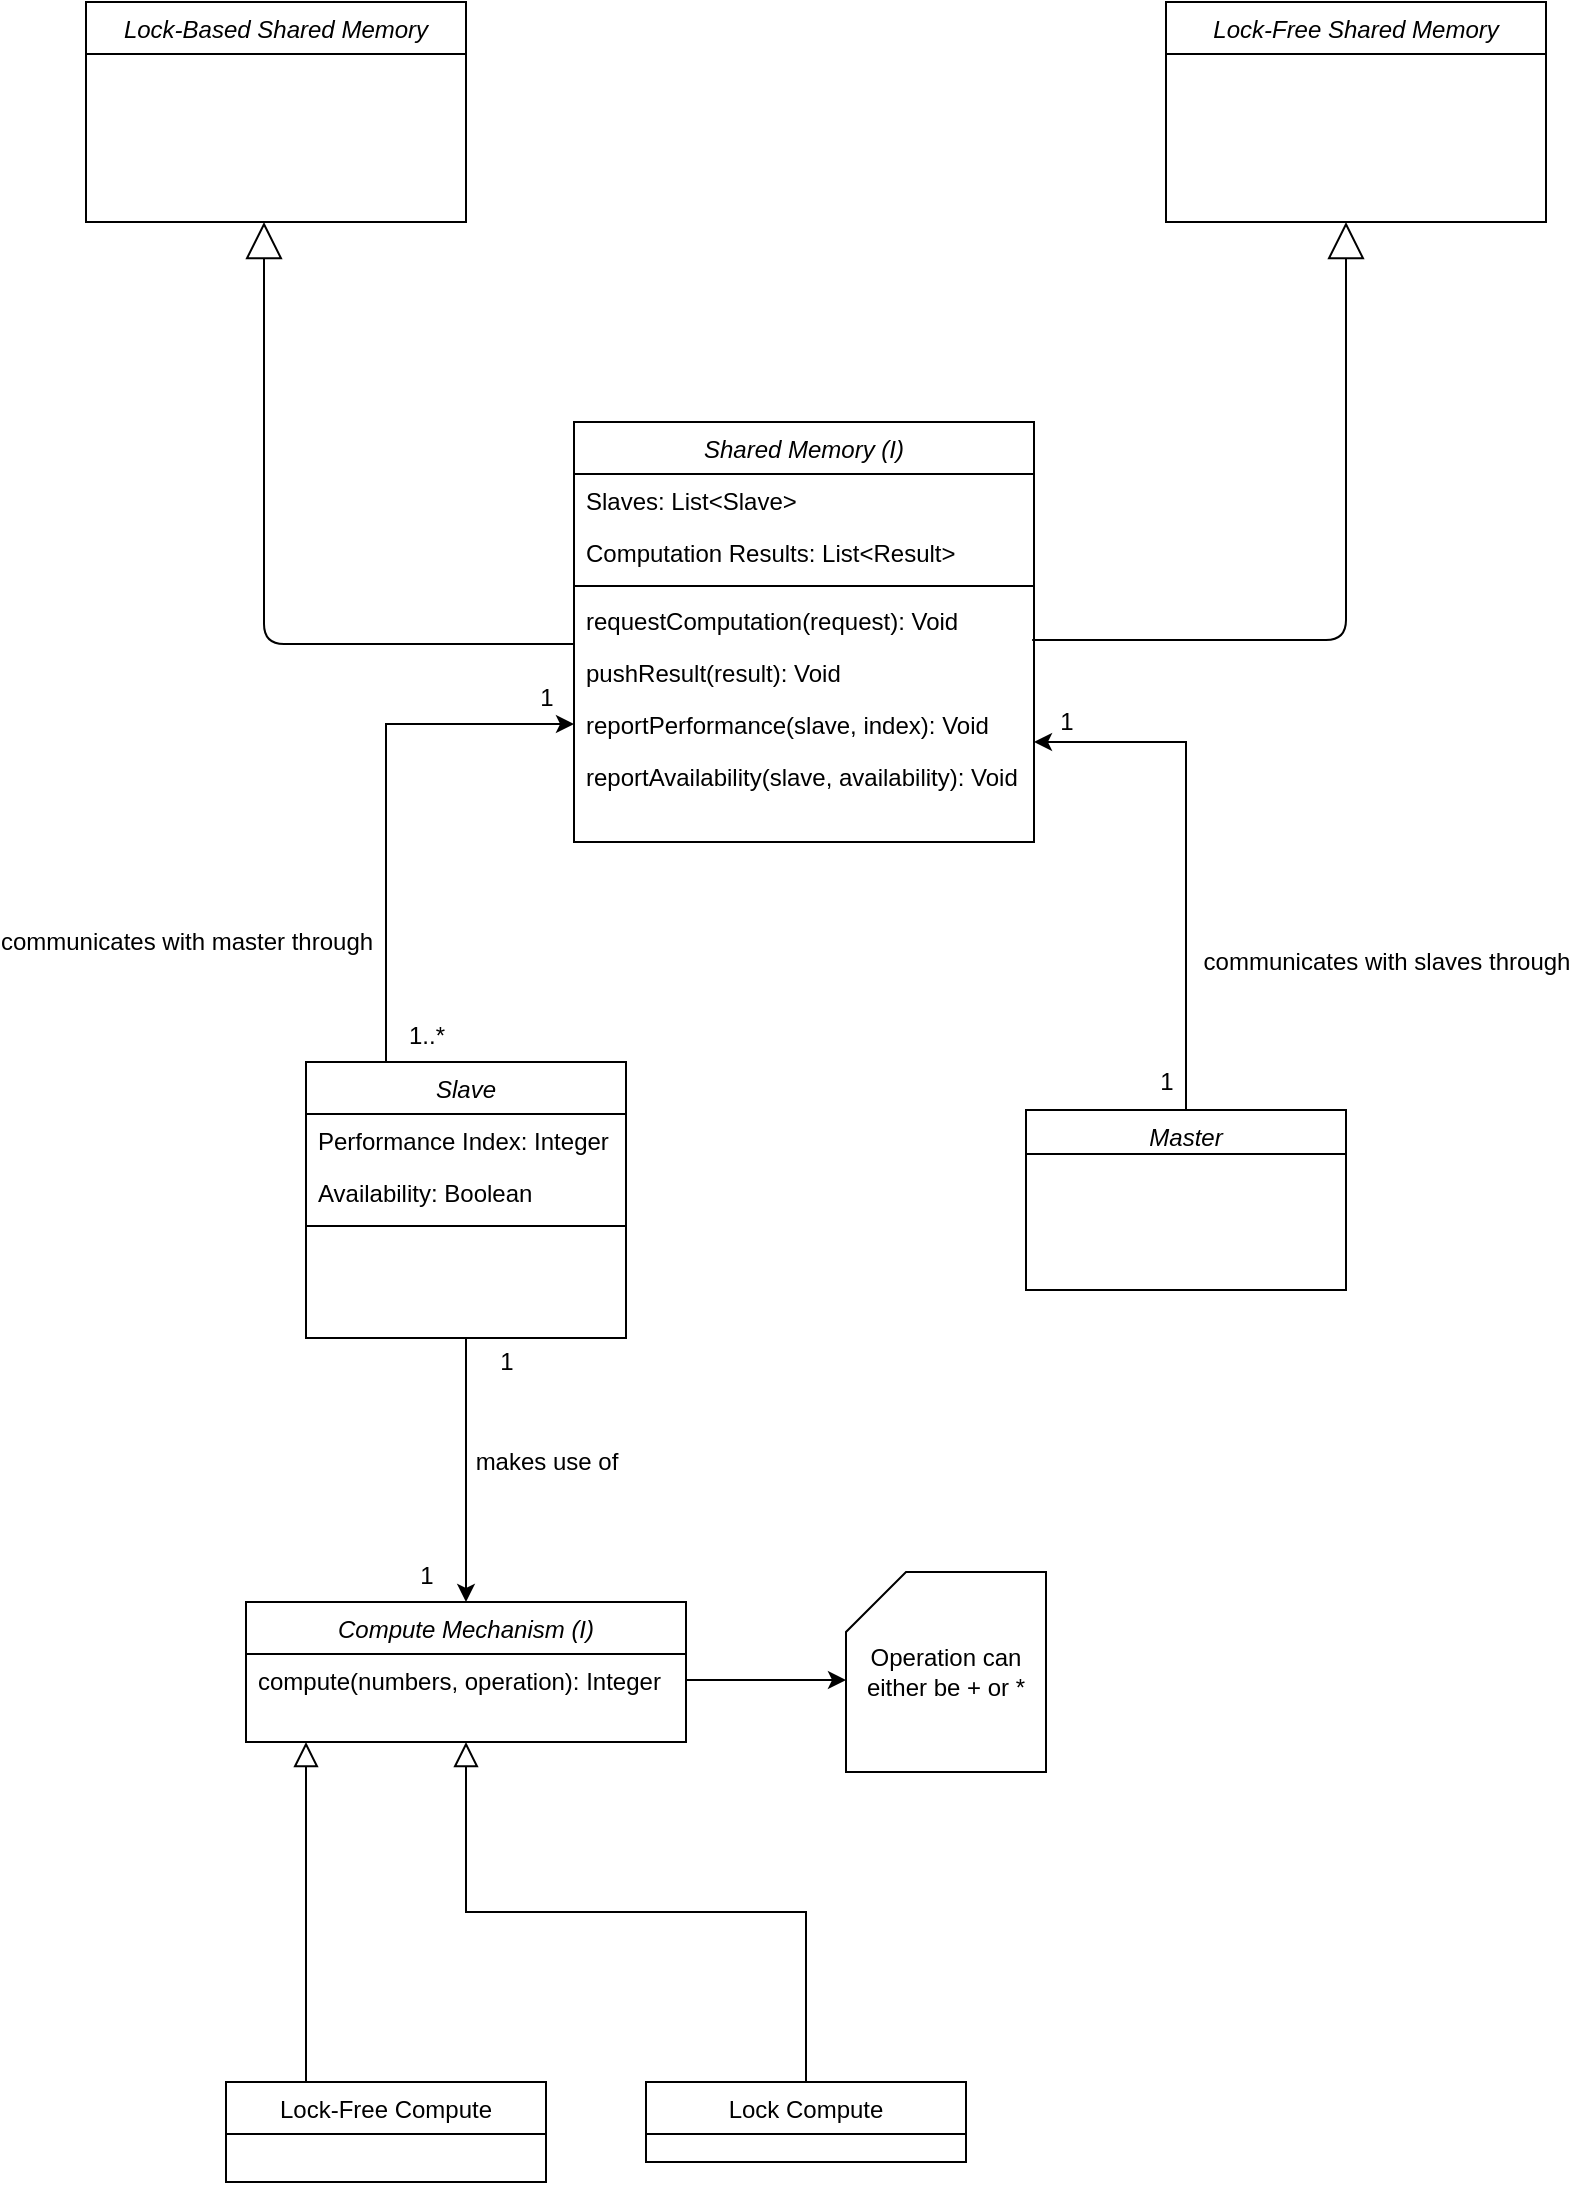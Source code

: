 <mxfile version="12.9.7" type="device"><diagram id="C5RBs43oDa-KdzZeNtuy" name="Page-1"><mxGraphModel dx="1636" dy="2111" grid="1" gridSize="10" guides="1" tooltips="1" connect="1" arrows="0" fold="1" page="1" pageScale="1" pageWidth="827" pageHeight="1169" math="0" shadow="0"><root><mxCell id="WIyWlLk6GJQsqaUBKTNV-0"/><mxCell id="WIyWlLk6GJQsqaUBKTNV-1" parent="WIyWlLk6GJQsqaUBKTNV-0"/><mxCell id="zkfFHV4jXpPFQw0GAbJ--0" value="Compute Mechanism (I)" style="swimlane;fontStyle=2;align=center;verticalAlign=top;childLayout=stackLayout;horizontal=1;startSize=26;horizontalStack=0;resizeParent=1;resizeLast=0;collapsible=1;marginBottom=0;rounded=0;shadow=0;strokeWidth=1;" parent="WIyWlLk6GJQsqaUBKTNV-1" vertex="1"><mxGeometry x="130" y="120" width="220" height="70" as="geometry"><mxRectangle x="230" y="140" width="160" height="26" as="alternateBounds"/></mxGeometry></mxCell><mxCell id="zkfFHV4jXpPFQw0GAbJ--5" value="compute(numbers, operation): Integer" style="text;align=left;verticalAlign=top;spacingLeft=4;spacingRight=4;overflow=hidden;rotatable=0;points=[[0,0.5],[1,0.5]];portConstraint=eastwest;" parent="zkfFHV4jXpPFQw0GAbJ--0" vertex="1"><mxGeometry y="26" width="220" height="26" as="geometry"/></mxCell><mxCell id="zkfFHV4jXpPFQw0GAbJ--6" value="Lock-Free Compute" style="swimlane;fontStyle=0;align=center;verticalAlign=top;childLayout=stackLayout;horizontal=1;startSize=26;horizontalStack=0;resizeParent=1;resizeLast=0;collapsible=1;marginBottom=0;rounded=0;shadow=0;strokeWidth=1;" parent="WIyWlLk6GJQsqaUBKTNV-1" vertex="1"><mxGeometry x="120" y="360" width="160" height="50" as="geometry"><mxRectangle x="130" y="380" width="160" height="26" as="alternateBounds"/></mxGeometry></mxCell><mxCell id="zkfFHV4jXpPFQw0GAbJ--12" value="" style="endArrow=block;endSize=10;endFill=0;shadow=0;strokeWidth=1;rounded=0;edgeStyle=elbowEdgeStyle;elbow=vertical;" parent="WIyWlLk6GJQsqaUBKTNV-1" source="zkfFHV4jXpPFQw0GAbJ--6" target="zkfFHV4jXpPFQw0GAbJ--0" edge="1"><mxGeometry width="160" relative="1" as="geometry"><mxPoint x="200" y="203" as="sourcePoint"/><mxPoint x="200" y="203" as="targetPoint"/><Array as="points"><mxPoint x="160" y="275"/></Array></mxGeometry></mxCell><mxCell id="zkfFHV4jXpPFQw0GAbJ--13" value="Lock Compute" style="swimlane;fontStyle=0;align=center;verticalAlign=top;childLayout=stackLayout;horizontal=1;startSize=26;horizontalStack=0;resizeParent=1;resizeLast=0;collapsible=1;marginBottom=0;rounded=0;shadow=0;strokeWidth=1;" parent="WIyWlLk6GJQsqaUBKTNV-1" vertex="1"><mxGeometry x="330" y="360" width="160" height="40" as="geometry"><mxRectangle x="340" y="380" width="170" height="26" as="alternateBounds"/></mxGeometry></mxCell><mxCell id="zkfFHV4jXpPFQw0GAbJ--16" value="" style="endArrow=block;endSize=10;endFill=0;shadow=0;strokeWidth=1;rounded=0;edgeStyle=elbowEdgeStyle;elbow=vertical;" parent="WIyWlLk6GJQsqaUBKTNV-1" source="zkfFHV4jXpPFQw0GAbJ--13" target="zkfFHV4jXpPFQw0GAbJ--0" edge="1"><mxGeometry width="160" relative="1" as="geometry"><mxPoint x="210" y="373" as="sourcePoint"/><mxPoint x="310" y="271" as="targetPoint"/></mxGeometry></mxCell><mxCell id="xIE_45G_muQtHoD5IcoT-12" style="edgeStyle=orthogonalEdgeStyle;rounded=0;orthogonalLoop=1;jettySize=auto;html=1;" parent="WIyWlLk6GJQsqaUBKTNV-1" source="xIE_45G_muQtHoD5IcoT-0" target="zkfFHV4jXpPFQw0GAbJ--0" edge="1"><mxGeometry relative="1" as="geometry"/></mxCell><mxCell id="xIE_45G_muQtHoD5IcoT-13" value="makes use of" style="text;html=1;align=center;verticalAlign=middle;resizable=0;points=[];" parent="xIE_45G_muQtHoD5IcoT-12" vertex="1" connectable="0"><mxGeometry x="-0.273" y="4" relative="1" as="geometry"><mxPoint x="36" y="14" as="offset"/></mxGeometry></mxCell><mxCell id="xIE_45G_muQtHoD5IcoT-14" value="1" style="text;html=1;align=center;verticalAlign=middle;resizable=0;points=[];" parent="xIE_45G_muQtHoD5IcoT-12" vertex="1" connectable="0"><mxGeometry x="-0.773" y="2" relative="1" as="geometry"><mxPoint x="18" y="-3" as="offset"/></mxGeometry></mxCell><mxCell id="xIE_45G_muQtHoD5IcoT-16" value="1" style="text;html=1;align=center;verticalAlign=middle;resizable=0;points=[];" parent="xIE_45G_muQtHoD5IcoT-12" vertex="1" connectable="0"><mxGeometry x="0.803" y="4" relative="1" as="geometry"><mxPoint x="-24" as="offset"/></mxGeometry></mxCell><mxCell id="b_1PZi4zp_gCahxDwsNA-39" style="edgeStyle=orthogonalEdgeStyle;rounded=0;orthogonalLoop=1;jettySize=auto;html=1;exitX=0.25;exitY=0;exitDx=0;exitDy=0;entryX=0;entryY=0.5;entryDx=0;entryDy=0;" edge="1" parent="WIyWlLk6GJQsqaUBKTNV-1" source="xIE_45G_muQtHoD5IcoT-0" target="b_1PZi4zp_gCahxDwsNA-11"><mxGeometry relative="1" as="geometry"><Array as="points"><mxPoint x="200" y="-319"/></Array></mxGeometry></mxCell><mxCell id="b_1PZi4zp_gCahxDwsNA-40" value="1" style="text;html=1;align=center;verticalAlign=middle;resizable=0;points=[];" vertex="1" connectable="0" parent="b_1PZi4zp_gCahxDwsNA-39"><mxGeometry x="0.81" y="-2" relative="1" as="geometry"><mxPoint x="11" y="-15" as="offset"/></mxGeometry></mxCell><mxCell id="b_1PZi4zp_gCahxDwsNA-41" value="1..*" style="text;html=1;align=center;verticalAlign=middle;resizable=0;points=[];" vertex="1" connectable="0" parent="b_1PZi4zp_gCahxDwsNA-39"><mxGeometry x="0.316" y="-156" relative="1" as="geometry"><mxPoint x="16" as="offset"/></mxGeometry></mxCell><mxCell id="b_1PZi4zp_gCahxDwsNA-42" value="communicates with master through" style="text;html=1;align=center;verticalAlign=middle;resizable=0;points=[];" vertex="1" connectable="0" parent="b_1PZi4zp_gCahxDwsNA-39"><mxGeometry x="-0.194" y="-1" relative="1" as="geometry"><mxPoint x="-101" y="46" as="offset"/></mxGeometry></mxCell><mxCell id="xIE_45G_muQtHoD5IcoT-0" value="Slave" style="swimlane;fontStyle=2;align=center;verticalAlign=top;childLayout=stackLayout;horizontal=1;startSize=26;horizontalStack=0;resizeParent=1;resizeLast=0;collapsible=1;marginBottom=0;rounded=0;shadow=0;strokeWidth=1;" parent="WIyWlLk6GJQsqaUBKTNV-1" vertex="1"><mxGeometry x="160" y="-150" width="160" height="138" as="geometry"><mxRectangle x="160" y="-150" width="160" height="26" as="alternateBounds"/></mxGeometry></mxCell><mxCell id="xIE_45G_muQtHoD5IcoT-1" value="Performance Index: Integer" style="text;align=left;verticalAlign=top;spacingLeft=4;spacingRight=4;overflow=hidden;rotatable=0;points=[[0,0.5],[1,0.5]];portConstraint=eastwest;" parent="xIE_45G_muQtHoD5IcoT-0" vertex="1"><mxGeometry y="26" width="160" height="26" as="geometry"/></mxCell><mxCell id="xIE_45G_muQtHoD5IcoT-2" value="Availability: Boolean" style="text;align=left;verticalAlign=top;spacingLeft=4;spacingRight=4;overflow=hidden;rotatable=0;points=[[0,0.5],[1,0.5]];portConstraint=eastwest;rounded=0;shadow=0;html=0;" parent="xIE_45G_muQtHoD5IcoT-0" vertex="1"><mxGeometry y="52" width="160" height="26" as="geometry"/></mxCell><mxCell id="xIE_45G_muQtHoD5IcoT-4" value="" style="line;html=1;strokeWidth=1;align=left;verticalAlign=middle;spacingTop=-1;spacingLeft=3;spacingRight=3;rotatable=0;labelPosition=right;points=[];portConstraint=eastwest;" parent="xIE_45G_muQtHoD5IcoT-0" vertex="1"><mxGeometry y="78" width="160" height="8" as="geometry"/></mxCell><mxCell id="b_1PZi4zp_gCahxDwsNA-35" style="edgeStyle=orthogonalEdgeStyle;rounded=0;orthogonalLoop=1;jettySize=auto;html=1;exitX=0;exitY=0;exitDx=0;exitDy=0;entryX=1;entryY=0.846;entryDx=0;entryDy=0;entryPerimeter=0;" edge="1" parent="WIyWlLk6GJQsqaUBKTNV-1" source="xIE_45G_muQtHoD5IcoT-17" target="b_1PZi4zp_gCahxDwsNA-11"><mxGeometry relative="1" as="geometry"><Array as="points"><mxPoint x="600" y="-126"/><mxPoint x="600" y="-310"/></Array></mxGeometry></mxCell><mxCell id="b_1PZi4zp_gCahxDwsNA-36" value="communicates with slaves through" style="text;html=1;align=center;verticalAlign=middle;resizable=0;points=[];" vertex="1" connectable="0" parent="b_1PZi4zp_gCahxDwsNA-35"><mxGeometry x="0.118" y="-1" relative="1" as="geometry"><mxPoint x="99" y="36" as="offset"/></mxGeometry></mxCell><mxCell id="b_1PZi4zp_gCahxDwsNA-37" value="1" style="text;html=1;align=center;verticalAlign=middle;resizable=0;points=[];" vertex="1" connectable="0" parent="b_1PZi4zp_gCahxDwsNA-35"><mxGeometry x="0.859" y="2" relative="1" as="geometry"><mxPoint x="-8" y="-12" as="offset"/></mxGeometry></mxCell><mxCell id="b_1PZi4zp_gCahxDwsNA-38" value="1" style="text;html=1;align=center;verticalAlign=middle;resizable=0;points=[];" vertex="1" connectable="0" parent="b_1PZi4zp_gCahxDwsNA-35"><mxGeometry x="-0.553" y="19" relative="1" as="geometry"><mxPoint x="-6" y="5" as="offset"/></mxGeometry></mxCell><mxCell id="xIE_45G_muQtHoD5IcoT-17" value="Master" style="swimlane;fontStyle=2;align=center;verticalAlign=top;childLayout=stackLayout;horizontal=1;startSize=22;horizontalStack=0;resizeParent=1;resizeLast=0;collapsible=1;marginBottom=0;rounded=0;shadow=0;strokeWidth=1;" parent="WIyWlLk6GJQsqaUBKTNV-1" vertex="1"><mxGeometry x="520" y="-126" width="160" height="90" as="geometry"><mxRectangle x="230" y="140" width="160" height="26" as="alternateBounds"/></mxGeometry></mxCell><mxCell id="xIE_45G_muQtHoD5IcoT-34" value="Operation can either be + or *" style="shape=card;whiteSpace=wrap;html=1;" parent="WIyWlLk6GJQsqaUBKTNV-1" vertex="1"><mxGeometry x="430" y="105" width="100" height="100" as="geometry"/></mxCell><mxCell id="xIE_45G_muQtHoD5IcoT-35" style="edgeStyle=orthogonalEdgeStyle;rounded=0;orthogonalLoop=1;jettySize=auto;html=1;entryX=0;entryY=0.54;entryDx=0;entryDy=0;entryPerimeter=0;" parent="WIyWlLk6GJQsqaUBKTNV-1" source="zkfFHV4jXpPFQw0GAbJ--5" target="xIE_45G_muQtHoD5IcoT-34" edge="1"><mxGeometry relative="1" as="geometry"/></mxCell><mxCell id="b_1PZi4zp_gCahxDwsNA-18" value="Lock-Based Shared Memory" style="swimlane;fontStyle=2;align=center;verticalAlign=top;childLayout=stackLayout;horizontal=1;startSize=26;horizontalStack=0;resizeParent=1;resizeLast=0;collapsible=1;marginBottom=0;rounded=0;shadow=0;strokeWidth=1;" vertex="1" parent="WIyWlLk6GJQsqaUBKTNV-1"><mxGeometry x="50" y="-680" width="190" height="110" as="geometry"><mxRectangle x="230" y="140" width="160" height="26" as="alternateBounds"/></mxGeometry></mxCell><mxCell id="b_1PZi4zp_gCahxDwsNA-32" value="" style="endArrow=block;endSize=16;endFill=0;html=1;exitX=0;exitY=0.962;exitDx=0;exitDy=0;exitPerimeter=0;" edge="1" parent="WIyWlLk6GJQsqaUBKTNV-1" source="b_1PZi4zp_gCahxDwsNA-17"><mxGeometry x="0.045" y="-37" width="160" relative="1" as="geometry"><mxPoint x="284" y="-120" as="sourcePoint"/><mxPoint x="139" y="-570" as="targetPoint"/><Array as="points"><mxPoint x="139" y="-359"/></Array><mxPoint x="-62" y="-27" as="offset"/></mxGeometry></mxCell><mxCell id="b_1PZi4zp_gCahxDwsNA-34" value="" style="endArrow=block;endSize=16;endFill=0;html=1;exitX=0.996;exitY=0.885;exitDx=0;exitDy=0;exitPerimeter=0;" edge="1" parent="WIyWlLk6GJQsqaUBKTNV-1" source="b_1PZi4zp_gCahxDwsNA-17"><mxGeometry x="0.045" y="-37" width="160" relative="1" as="geometry"><mxPoint x="838.94" y="-353.008" as="sourcePoint"/><mxPoint x="680" y="-570" as="targetPoint"/><Array as="points"><mxPoint x="680" y="-361"/></Array><mxPoint x="-62" y="-27" as="offset"/></mxGeometry></mxCell><mxCell id="b_1PZi4zp_gCahxDwsNA-2" value="Shared Memory (I)" style="swimlane;fontStyle=2;align=center;verticalAlign=top;childLayout=stackLayout;horizontal=1;startSize=26;horizontalStack=0;resizeParent=1;resizeLast=0;collapsible=1;marginBottom=0;rounded=0;shadow=0;strokeWidth=1;" vertex="1" parent="WIyWlLk6GJQsqaUBKTNV-1"><mxGeometry x="294" y="-470" width="230" height="210" as="geometry"><mxRectangle x="230" y="140" width="160" height="26" as="alternateBounds"/></mxGeometry></mxCell><mxCell id="b_1PZi4zp_gCahxDwsNA-3" value="Slaves: List&lt;Slave&gt;" style="text;align=left;verticalAlign=top;spacingLeft=4;spacingRight=4;overflow=hidden;rotatable=0;points=[[0,0.5],[1,0.5]];portConstraint=eastwest;" vertex="1" parent="b_1PZi4zp_gCahxDwsNA-2"><mxGeometry y="26" width="230" height="26" as="geometry"/></mxCell><mxCell id="b_1PZi4zp_gCahxDwsNA-4" value="Computation Results: List&lt;Result&gt;" style="text;align=left;verticalAlign=top;spacingLeft=4;spacingRight=4;overflow=hidden;rotatable=0;points=[[0,0.5],[1,0.5]];portConstraint=eastwest;rounded=0;shadow=0;html=0;" vertex="1" parent="b_1PZi4zp_gCahxDwsNA-2"><mxGeometry y="52" width="230" height="26" as="geometry"/></mxCell><mxCell id="b_1PZi4zp_gCahxDwsNA-5" value="" style="line;html=1;strokeWidth=1;align=left;verticalAlign=middle;spacingTop=-1;spacingLeft=3;spacingRight=3;rotatable=0;labelPosition=right;points=[];portConstraint=eastwest;" vertex="1" parent="b_1PZi4zp_gCahxDwsNA-2"><mxGeometry y="78" width="230" height="8" as="geometry"/></mxCell><mxCell id="b_1PZi4zp_gCahxDwsNA-17" value="requestComputation(request): Void" style="text;align=left;verticalAlign=top;spacingLeft=4;spacingRight=4;overflow=hidden;rotatable=0;points=[[0,0.5],[1,0.5]];portConstraint=eastwest;rounded=0;shadow=0;html=0;" vertex="1" parent="b_1PZi4zp_gCahxDwsNA-2"><mxGeometry y="86" width="230" height="26" as="geometry"/></mxCell><mxCell id="b_1PZi4zp_gCahxDwsNA-7" value="pushResult(result): Void" style="text;align=left;verticalAlign=top;spacingLeft=4;spacingRight=4;overflow=hidden;rotatable=0;points=[[0,0.5],[1,0.5]];portConstraint=eastwest;rounded=0;shadow=0;html=0;" vertex="1" parent="b_1PZi4zp_gCahxDwsNA-2"><mxGeometry y="112" width="230" height="26" as="geometry"/></mxCell><mxCell id="b_1PZi4zp_gCahxDwsNA-11" value="reportPerformance(slave, index): Void" style="text;align=left;verticalAlign=top;spacingLeft=4;spacingRight=4;overflow=hidden;rotatable=0;points=[[0,0.5],[1,0.5]];portConstraint=eastwest;rounded=0;shadow=0;html=0;" vertex="1" parent="b_1PZi4zp_gCahxDwsNA-2"><mxGeometry y="138" width="230" height="26" as="geometry"/></mxCell><mxCell id="b_1PZi4zp_gCahxDwsNA-9" value="reportAvailability(slave, availability): Void" style="text;align=left;verticalAlign=top;spacingLeft=4;spacingRight=4;overflow=hidden;rotatable=0;points=[[0,0.5],[1,0.5]];portConstraint=eastwest;rounded=0;shadow=0;html=0;" vertex="1" parent="b_1PZi4zp_gCahxDwsNA-2"><mxGeometry y="164" width="230" height="26" as="geometry"/></mxCell><mxCell id="b_1PZi4zp_gCahxDwsNA-33" value="Lock-Free Shared Memory" style="swimlane;fontStyle=2;align=center;verticalAlign=top;childLayout=stackLayout;horizontal=1;startSize=26;horizontalStack=0;resizeParent=1;resizeLast=0;collapsible=1;marginBottom=0;rounded=0;shadow=0;strokeWidth=1;" vertex="1" parent="WIyWlLk6GJQsqaUBKTNV-1"><mxGeometry x="590" y="-680" width="190" height="110" as="geometry"><mxRectangle x="230" y="140" width="160" height="26" as="alternateBounds"/></mxGeometry></mxCell></root></mxGraphModel></diagram></mxfile>